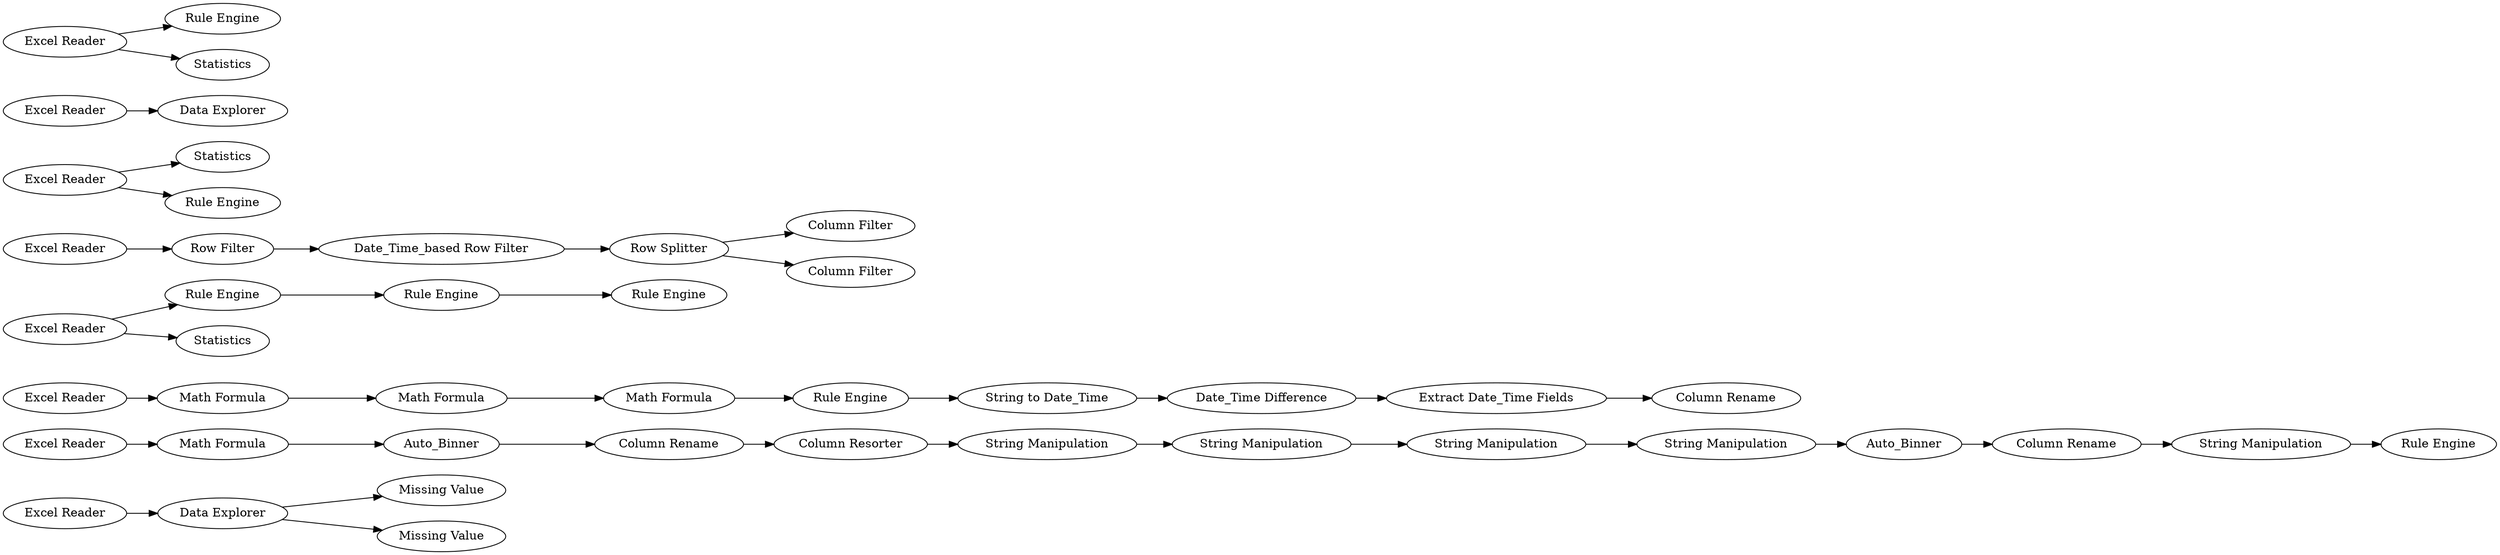 digraph {
	"1752496953996068266_4" [label="Missing Value"]
	"1752496953996068266_21" [label="String Manipulation"]
	"1752496953996068266_28" [label="Math Formula"]
	"1752496953996068266_40" [label="Excel Reader"]
	"1752496953996068266_18" [label="Column Resorter"]
	"1752496953996068266_44" [label="Rule Engine"]
	"1752496953996068266_36" [label="Column Rename"]
	"1752496953996068266_10" [label="Row Splitter"]
	"1752496953996068266_7" [label="Excel Reader"]
	"1752496953996068266_15" [label=Auto_Binner]
	"1752496953996068266_27" [label="Excel Reader"]
	"1752496953996068266_11" [label="Column Filter"]
	"1752496953996068266_5" [label="Data Explorer"]
	"1752496953996068266_8" [label="Row Filter"]
	"1752496953996068266_22" [label="String Manipulation"]
	"1752496953996068266_38" [label=Statistics]
	"1752496953996068266_9" [label="Date_Time_based Row Filter"]
	"1752496953996068266_12" [label="Column Filter"]
	"1752496953996068266_39" [label="Rule Engine"]
	"1752496953996068266_3" [label="Excel Reader"]
	"1752496953996068266_16" [label="Math Formula"]
	"1752496953996068266_2" [label="Data Explorer"]
	"1752496953996068266_47" [label="Rule Engine"]
	"1752496953996068266_42" [label="Rule Engine"]
	"1752496953996068266_45" [label="Excel Reader"]
	"1752496953996068266_37" [label="Excel Reader"]
	"1752496953996068266_46" [label=Statistics]
	"1752496953996068266_26" [label="Rule Engine"]
	"1752496953996068266_19" [label="String Manipulation"]
	"1752496953996068266_20" [label="String Manipulation"]
	"1752496953996068266_6" [label="Missing Value"]
	"1752496953996068266_17" [label="Column Rename"]
	"1752496953996068266_35" [label="Extract Date_Time Fields"]
	"1752496953996068266_34" [label="String to Date_Time"]
	"1752496953996068266_1" [label="Excel Reader"]
	"1752496953996068266_41" [label=Statistics]
	"1752496953996068266_43" [label="Rule Engine"]
	"1752496953996068266_23" [label=Auto_Binner]
	"1752496953996068266_24" [label="Column Rename"]
	"1752496953996068266_31" [label="Date_Time Difference"]
	"1752496953996068266_29" [label="Math Formula"]
	"1752496953996068266_25" [label="String Manipulation"]
	"1752496953996068266_33" [label="Rule Engine"]
	"1752496953996068266_13" [label="Excel Reader"]
	"1752496953996068266_30" [label="Math Formula"]
	"1752496953996068266_27" -> "1752496953996068266_28"
	"1752496953996068266_20" -> "1752496953996068266_21"
	"1752496953996068266_37" -> "1752496953996068266_38"
	"1752496953996068266_3" -> "1752496953996068266_5"
	"1752496953996068266_40" -> "1752496953996068266_42"
	"1752496953996068266_23" -> "1752496953996068266_24"
	"1752496953996068266_13" -> "1752496953996068266_16"
	"1752496953996068266_43" -> "1752496953996068266_44"
	"1752496953996068266_24" -> "1752496953996068266_25"
	"1752496953996068266_15" -> "1752496953996068266_17"
	"1752496953996068266_42" -> "1752496953996068266_43"
	"1752496953996068266_1" -> "1752496953996068266_2"
	"1752496953996068266_31" -> "1752496953996068266_35"
	"1752496953996068266_45" -> "1752496953996068266_46"
	"1752496953996068266_10" -> "1752496953996068266_12"
	"1752496953996068266_8" -> "1752496953996068266_9"
	"1752496953996068266_37" -> "1752496953996068266_39"
	"1752496953996068266_21" -> "1752496953996068266_22"
	"1752496953996068266_16" -> "1752496953996068266_15"
	"1752496953996068266_25" -> "1752496953996068266_26"
	"1752496953996068266_9" -> "1752496953996068266_10"
	"1752496953996068266_10" -> "1752496953996068266_11"
	"1752496953996068266_5" -> "1752496953996068266_4"
	"1752496953996068266_5" -> "1752496953996068266_6"
	"1752496953996068266_7" -> "1752496953996068266_8"
	"1752496953996068266_45" -> "1752496953996068266_47"
	"1752496953996068266_17" -> "1752496953996068266_18"
	"1752496953996068266_34" -> "1752496953996068266_31"
	"1752496953996068266_29" -> "1752496953996068266_30"
	"1752496953996068266_33" -> "1752496953996068266_34"
	"1752496953996068266_28" -> "1752496953996068266_29"
	"1752496953996068266_30" -> "1752496953996068266_33"
	"1752496953996068266_40" -> "1752496953996068266_41"
	"1752496953996068266_19" -> "1752496953996068266_20"
	"1752496953996068266_35" -> "1752496953996068266_36"
	"1752496953996068266_22" -> "1752496953996068266_23"
	"1752496953996068266_18" -> "1752496953996068266_19"
	rankdir=LR
}
